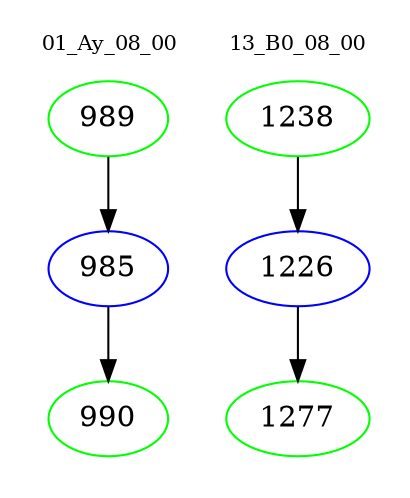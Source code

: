 digraph{
subgraph cluster_0 {
color = white
label = "01_Ay_08_00";
fontsize=10;
T0_989 [label="989", color="green"]
T0_989 -> T0_985 [color="black"]
T0_985 [label="985", color="blue"]
T0_985 -> T0_990 [color="black"]
T0_990 [label="990", color="green"]
}
subgraph cluster_1 {
color = white
label = "13_B0_08_00";
fontsize=10;
T1_1238 [label="1238", color="green"]
T1_1238 -> T1_1226 [color="black"]
T1_1226 [label="1226", color="blue"]
T1_1226 -> T1_1277 [color="black"]
T1_1277 [label="1277", color="green"]
}
}
